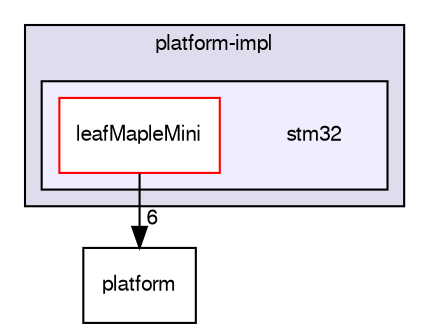 digraph "/var/lib/jenkins/workspace/kaa_stable/client/client-multi/client-c/src/kaa/platform-impl/stm32" {
  bgcolor=transparent;
  compound=true
  node [ fontsize="10", fontname="FreeSans"];
  edge [ labelfontsize="10", labelfontname="FreeSans"];
  subgraph clusterdir_ac945a678f77578aa2e77d1814e34588 {
    graph [ bgcolor="#ddddee", pencolor="black", label="platform-impl" fontname="FreeSans", fontsize="10", URL="dir_ac945a678f77578aa2e77d1814e34588.html"]
  subgraph clusterdir_bc5fe47fb73b07df470a7178fc17d2f3 {
    graph [ bgcolor="#eeeeff", pencolor="black", label="" URL="dir_bc5fe47fb73b07df470a7178fc17d2f3.html"];
    dir_bc5fe47fb73b07df470a7178fc17d2f3 [shape=plaintext label="stm32"];
    dir_48b936f6bd7648c40a48c5d065821250 [shape=box label="leafMapleMini" color="red" fillcolor="white" style="filled" URL="dir_48b936f6bd7648c40a48c5d065821250.html"];
  }
  }
  dir_e23d472d76342075ad9c73af932db45b [shape=box label="platform" URL="dir_e23d472d76342075ad9c73af932db45b.html"];
  dir_48b936f6bd7648c40a48c5d065821250->dir_e23d472d76342075ad9c73af932db45b [headlabel="6", labeldistance=1.5 headhref="dir_000022_000012.html"];
}
